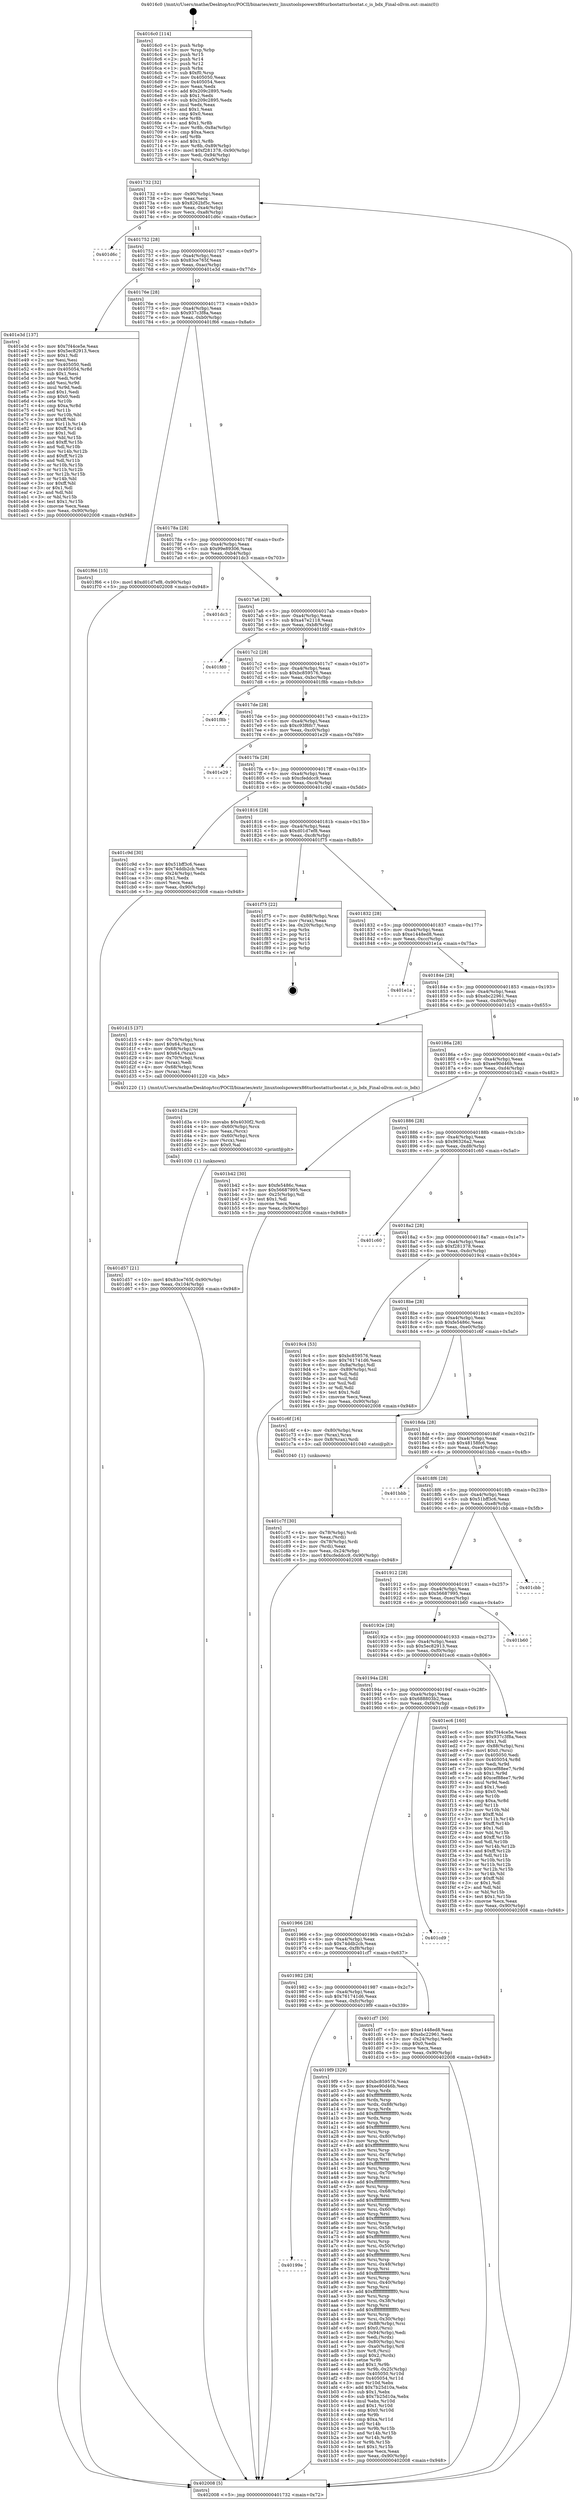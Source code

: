 digraph "0x4016c0" {
  label = "0x4016c0 (/mnt/c/Users/mathe/Desktop/tcc/POCII/binaries/extr_linuxtoolspowerx86turbostatturbostat.c_is_bdx_Final-ollvm.out::main(0))"
  labelloc = "t"
  node[shape=record]

  Entry [label="",width=0.3,height=0.3,shape=circle,fillcolor=black,style=filled]
  "0x401732" [label="{
     0x401732 [32]\l
     | [instrs]\l
     &nbsp;&nbsp;0x401732 \<+6\>: mov -0x90(%rbp),%eax\l
     &nbsp;&nbsp;0x401738 \<+2\>: mov %eax,%ecx\l
     &nbsp;&nbsp;0x40173a \<+6\>: sub $0x8262bf5c,%ecx\l
     &nbsp;&nbsp;0x401740 \<+6\>: mov %eax,-0xa4(%rbp)\l
     &nbsp;&nbsp;0x401746 \<+6\>: mov %ecx,-0xa8(%rbp)\l
     &nbsp;&nbsp;0x40174c \<+6\>: je 0000000000401d6c \<main+0x6ac\>\l
  }"]
  "0x401d6c" [label="{
     0x401d6c\l
  }", style=dashed]
  "0x401752" [label="{
     0x401752 [28]\l
     | [instrs]\l
     &nbsp;&nbsp;0x401752 \<+5\>: jmp 0000000000401757 \<main+0x97\>\l
     &nbsp;&nbsp;0x401757 \<+6\>: mov -0xa4(%rbp),%eax\l
     &nbsp;&nbsp;0x40175d \<+5\>: sub $0x83ce765f,%eax\l
     &nbsp;&nbsp;0x401762 \<+6\>: mov %eax,-0xac(%rbp)\l
     &nbsp;&nbsp;0x401768 \<+6\>: je 0000000000401e3d \<main+0x77d\>\l
  }"]
  Exit [label="",width=0.3,height=0.3,shape=circle,fillcolor=black,style=filled,peripheries=2]
  "0x401e3d" [label="{
     0x401e3d [137]\l
     | [instrs]\l
     &nbsp;&nbsp;0x401e3d \<+5\>: mov $0x7f44ce5e,%eax\l
     &nbsp;&nbsp;0x401e42 \<+5\>: mov $0x5ec82913,%ecx\l
     &nbsp;&nbsp;0x401e47 \<+2\>: mov $0x1,%dl\l
     &nbsp;&nbsp;0x401e49 \<+2\>: xor %esi,%esi\l
     &nbsp;&nbsp;0x401e4b \<+7\>: mov 0x405050,%edi\l
     &nbsp;&nbsp;0x401e52 \<+8\>: mov 0x405054,%r8d\l
     &nbsp;&nbsp;0x401e5a \<+3\>: sub $0x1,%esi\l
     &nbsp;&nbsp;0x401e5d \<+3\>: mov %edi,%r9d\l
     &nbsp;&nbsp;0x401e60 \<+3\>: add %esi,%r9d\l
     &nbsp;&nbsp;0x401e63 \<+4\>: imul %r9d,%edi\l
     &nbsp;&nbsp;0x401e67 \<+3\>: and $0x1,%edi\l
     &nbsp;&nbsp;0x401e6a \<+3\>: cmp $0x0,%edi\l
     &nbsp;&nbsp;0x401e6d \<+4\>: sete %r10b\l
     &nbsp;&nbsp;0x401e71 \<+4\>: cmp $0xa,%r8d\l
     &nbsp;&nbsp;0x401e75 \<+4\>: setl %r11b\l
     &nbsp;&nbsp;0x401e79 \<+3\>: mov %r10b,%bl\l
     &nbsp;&nbsp;0x401e7c \<+3\>: xor $0xff,%bl\l
     &nbsp;&nbsp;0x401e7f \<+3\>: mov %r11b,%r14b\l
     &nbsp;&nbsp;0x401e82 \<+4\>: xor $0xff,%r14b\l
     &nbsp;&nbsp;0x401e86 \<+3\>: xor $0x1,%dl\l
     &nbsp;&nbsp;0x401e89 \<+3\>: mov %bl,%r15b\l
     &nbsp;&nbsp;0x401e8c \<+4\>: and $0xff,%r15b\l
     &nbsp;&nbsp;0x401e90 \<+3\>: and %dl,%r10b\l
     &nbsp;&nbsp;0x401e93 \<+3\>: mov %r14b,%r12b\l
     &nbsp;&nbsp;0x401e96 \<+4\>: and $0xff,%r12b\l
     &nbsp;&nbsp;0x401e9a \<+3\>: and %dl,%r11b\l
     &nbsp;&nbsp;0x401e9d \<+3\>: or %r10b,%r15b\l
     &nbsp;&nbsp;0x401ea0 \<+3\>: or %r11b,%r12b\l
     &nbsp;&nbsp;0x401ea3 \<+3\>: xor %r12b,%r15b\l
     &nbsp;&nbsp;0x401ea6 \<+3\>: or %r14b,%bl\l
     &nbsp;&nbsp;0x401ea9 \<+3\>: xor $0xff,%bl\l
     &nbsp;&nbsp;0x401eac \<+3\>: or $0x1,%dl\l
     &nbsp;&nbsp;0x401eaf \<+2\>: and %dl,%bl\l
     &nbsp;&nbsp;0x401eb1 \<+3\>: or %bl,%r15b\l
     &nbsp;&nbsp;0x401eb4 \<+4\>: test $0x1,%r15b\l
     &nbsp;&nbsp;0x401eb8 \<+3\>: cmovne %ecx,%eax\l
     &nbsp;&nbsp;0x401ebb \<+6\>: mov %eax,-0x90(%rbp)\l
     &nbsp;&nbsp;0x401ec1 \<+5\>: jmp 0000000000402008 \<main+0x948\>\l
  }"]
  "0x40176e" [label="{
     0x40176e [28]\l
     | [instrs]\l
     &nbsp;&nbsp;0x40176e \<+5\>: jmp 0000000000401773 \<main+0xb3\>\l
     &nbsp;&nbsp;0x401773 \<+6\>: mov -0xa4(%rbp),%eax\l
     &nbsp;&nbsp;0x401779 \<+5\>: sub $0x937c3f8a,%eax\l
     &nbsp;&nbsp;0x40177e \<+6\>: mov %eax,-0xb0(%rbp)\l
     &nbsp;&nbsp;0x401784 \<+6\>: je 0000000000401f66 \<main+0x8a6\>\l
  }"]
  "0x401d57" [label="{
     0x401d57 [21]\l
     | [instrs]\l
     &nbsp;&nbsp;0x401d57 \<+10\>: movl $0x83ce765f,-0x90(%rbp)\l
     &nbsp;&nbsp;0x401d61 \<+6\>: mov %eax,-0x104(%rbp)\l
     &nbsp;&nbsp;0x401d67 \<+5\>: jmp 0000000000402008 \<main+0x948\>\l
  }"]
  "0x401f66" [label="{
     0x401f66 [15]\l
     | [instrs]\l
     &nbsp;&nbsp;0x401f66 \<+10\>: movl $0xd01d7ef8,-0x90(%rbp)\l
     &nbsp;&nbsp;0x401f70 \<+5\>: jmp 0000000000402008 \<main+0x948\>\l
  }"]
  "0x40178a" [label="{
     0x40178a [28]\l
     | [instrs]\l
     &nbsp;&nbsp;0x40178a \<+5\>: jmp 000000000040178f \<main+0xcf\>\l
     &nbsp;&nbsp;0x40178f \<+6\>: mov -0xa4(%rbp),%eax\l
     &nbsp;&nbsp;0x401795 \<+5\>: sub $0x99e89306,%eax\l
     &nbsp;&nbsp;0x40179a \<+6\>: mov %eax,-0xb4(%rbp)\l
     &nbsp;&nbsp;0x4017a0 \<+6\>: je 0000000000401dc3 \<main+0x703\>\l
  }"]
  "0x401d3a" [label="{
     0x401d3a [29]\l
     | [instrs]\l
     &nbsp;&nbsp;0x401d3a \<+10\>: movabs $0x4030f2,%rdi\l
     &nbsp;&nbsp;0x401d44 \<+4\>: mov -0x60(%rbp),%rcx\l
     &nbsp;&nbsp;0x401d48 \<+2\>: mov %eax,(%rcx)\l
     &nbsp;&nbsp;0x401d4a \<+4\>: mov -0x60(%rbp),%rcx\l
     &nbsp;&nbsp;0x401d4e \<+2\>: mov (%rcx),%esi\l
     &nbsp;&nbsp;0x401d50 \<+2\>: mov $0x0,%al\l
     &nbsp;&nbsp;0x401d52 \<+5\>: call 0000000000401030 \<printf@plt\>\l
     | [calls]\l
     &nbsp;&nbsp;0x401030 \{1\} (unknown)\l
  }"]
  "0x401dc3" [label="{
     0x401dc3\l
  }", style=dashed]
  "0x4017a6" [label="{
     0x4017a6 [28]\l
     | [instrs]\l
     &nbsp;&nbsp;0x4017a6 \<+5\>: jmp 00000000004017ab \<main+0xeb\>\l
     &nbsp;&nbsp;0x4017ab \<+6\>: mov -0xa4(%rbp),%eax\l
     &nbsp;&nbsp;0x4017b1 \<+5\>: sub $0xa47e2118,%eax\l
     &nbsp;&nbsp;0x4017b6 \<+6\>: mov %eax,-0xb8(%rbp)\l
     &nbsp;&nbsp;0x4017bc \<+6\>: je 0000000000401fd0 \<main+0x910\>\l
  }"]
  "0x401c7f" [label="{
     0x401c7f [30]\l
     | [instrs]\l
     &nbsp;&nbsp;0x401c7f \<+4\>: mov -0x78(%rbp),%rdi\l
     &nbsp;&nbsp;0x401c83 \<+2\>: mov %eax,(%rdi)\l
     &nbsp;&nbsp;0x401c85 \<+4\>: mov -0x78(%rbp),%rdi\l
     &nbsp;&nbsp;0x401c89 \<+2\>: mov (%rdi),%eax\l
     &nbsp;&nbsp;0x401c8b \<+3\>: mov %eax,-0x24(%rbp)\l
     &nbsp;&nbsp;0x401c8e \<+10\>: movl $0xcfeddcc9,-0x90(%rbp)\l
     &nbsp;&nbsp;0x401c98 \<+5\>: jmp 0000000000402008 \<main+0x948\>\l
  }"]
  "0x401fd0" [label="{
     0x401fd0\l
  }", style=dashed]
  "0x4017c2" [label="{
     0x4017c2 [28]\l
     | [instrs]\l
     &nbsp;&nbsp;0x4017c2 \<+5\>: jmp 00000000004017c7 \<main+0x107\>\l
     &nbsp;&nbsp;0x4017c7 \<+6\>: mov -0xa4(%rbp),%eax\l
     &nbsp;&nbsp;0x4017cd \<+5\>: sub $0xbc859576,%eax\l
     &nbsp;&nbsp;0x4017d2 \<+6\>: mov %eax,-0xbc(%rbp)\l
     &nbsp;&nbsp;0x4017d8 \<+6\>: je 0000000000401f8b \<main+0x8cb\>\l
  }"]
  "0x40199e" [label="{
     0x40199e\l
  }", style=dashed]
  "0x401f8b" [label="{
     0x401f8b\l
  }", style=dashed]
  "0x4017de" [label="{
     0x4017de [28]\l
     | [instrs]\l
     &nbsp;&nbsp;0x4017de \<+5\>: jmp 00000000004017e3 \<main+0x123\>\l
     &nbsp;&nbsp;0x4017e3 \<+6\>: mov -0xa4(%rbp),%eax\l
     &nbsp;&nbsp;0x4017e9 \<+5\>: sub $0xc93f6fc7,%eax\l
     &nbsp;&nbsp;0x4017ee \<+6\>: mov %eax,-0xc0(%rbp)\l
     &nbsp;&nbsp;0x4017f4 \<+6\>: je 0000000000401e29 \<main+0x769\>\l
  }"]
  "0x4019f9" [label="{
     0x4019f9 [329]\l
     | [instrs]\l
     &nbsp;&nbsp;0x4019f9 \<+5\>: mov $0xbc859576,%eax\l
     &nbsp;&nbsp;0x4019fe \<+5\>: mov $0xee90d46b,%ecx\l
     &nbsp;&nbsp;0x401a03 \<+3\>: mov %rsp,%rdx\l
     &nbsp;&nbsp;0x401a06 \<+4\>: add $0xfffffffffffffff0,%rdx\l
     &nbsp;&nbsp;0x401a0a \<+3\>: mov %rdx,%rsp\l
     &nbsp;&nbsp;0x401a0d \<+7\>: mov %rdx,-0x88(%rbp)\l
     &nbsp;&nbsp;0x401a14 \<+3\>: mov %rsp,%rdx\l
     &nbsp;&nbsp;0x401a17 \<+4\>: add $0xfffffffffffffff0,%rdx\l
     &nbsp;&nbsp;0x401a1b \<+3\>: mov %rdx,%rsp\l
     &nbsp;&nbsp;0x401a1e \<+3\>: mov %rsp,%rsi\l
     &nbsp;&nbsp;0x401a21 \<+4\>: add $0xfffffffffffffff0,%rsi\l
     &nbsp;&nbsp;0x401a25 \<+3\>: mov %rsi,%rsp\l
     &nbsp;&nbsp;0x401a28 \<+4\>: mov %rsi,-0x80(%rbp)\l
     &nbsp;&nbsp;0x401a2c \<+3\>: mov %rsp,%rsi\l
     &nbsp;&nbsp;0x401a2f \<+4\>: add $0xfffffffffffffff0,%rsi\l
     &nbsp;&nbsp;0x401a33 \<+3\>: mov %rsi,%rsp\l
     &nbsp;&nbsp;0x401a36 \<+4\>: mov %rsi,-0x78(%rbp)\l
     &nbsp;&nbsp;0x401a3a \<+3\>: mov %rsp,%rsi\l
     &nbsp;&nbsp;0x401a3d \<+4\>: add $0xfffffffffffffff0,%rsi\l
     &nbsp;&nbsp;0x401a41 \<+3\>: mov %rsi,%rsp\l
     &nbsp;&nbsp;0x401a44 \<+4\>: mov %rsi,-0x70(%rbp)\l
     &nbsp;&nbsp;0x401a48 \<+3\>: mov %rsp,%rsi\l
     &nbsp;&nbsp;0x401a4b \<+4\>: add $0xfffffffffffffff0,%rsi\l
     &nbsp;&nbsp;0x401a4f \<+3\>: mov %rsi,%rsp\l
     &nbsp;&nbsp;0x401a52 \<+4\>: mov %rsi,-0x68(%rbp)\l
     &nbsp;&nbsp;0x401a56 \<+3\>: mov %rsp,%rsi\l
     &nbsp;&nbsp;0x401a59 \<+4\>: add $0xfffffffffffffff0,%rsi\l
     &nbsp;&nbsp;0x401a5d \<+3\>: mov %rsi,%rsp\l
     &nbsp;&nbsp;0x401a60 \<+4\>: mov %rsi,-0x60(%rbp)\l
     &nbsp;&nbsp;0x401a64 \<+3\>: mov %rsp,%rsi\l
     &nbsp;&nbsp;0x401a67 \<+4\>: add $0xfffffffffffffff0,%rsi\l
     &nbsp;&nbsp;0x401a6b \<+3\>: mov %rsi,%rsp\l
     &nbsp;&nbsp;0x401a6e \<+4\>: mov %rsi,-0x58(%rbp)\l
     &nbsp;&nbsp;0x401a72 \<+3\>: mov %rsp,%rsi\l
     &nbsp;&nbsp;0x401a75 \<+4\>: add $0xfffffffffffffff0,%rsi\l
     &nbsp;&nbsp;0x401a79 \<+3\>: mov %rsi,%rsp\l
     &nbsp;&nbsp;0x401a7c \<+4\>: mov %rsi,-0x50(%rbp)\l
     &nbsp;&nbsp;0x401a80 \<+3\>: mov %rsp,%rsi\l
     &nbsp;&nbsp;0x401a83 \<+4\>: add $0xfffffffffffffff0,%rsi\l
     &nbsp;&nbsp;0x401a87 \<+3\>: mov %rsi,%rsp\l
     &nbsp;&nbsp;0x401a8a \<+4\>: mov %rsi,-0x48(%rbp)\l
     &nbsp;&nbsp;0x401a8e \<+3\>: mov %rsp,%rsi\l
     &nbsp;&nbsp;0x401a91 \<+4\>: add $0xfffffffffffffff0,%rsi\l
     &nbsp;&nbsp;0x401a95 \<+3\>: mov %rsi,%rsp\l
     &nbsp;&nbsp;0x401a98 \<+4\>: mov %rsi,-0x40(%rbp)\l
     &nbsp;&nbsp;0x401a9c \<+3\>: mov %rsp,%rsi\l
     &nbsp;&nbsp;0x401a9f \<+4\>: add $0xfffffffffffffff0,%rsi\l
     &nbsp;&nbsp;0x401aa3 \<+3\>: mov %rsi,%rsp\l
     &nbsp;&nbsp;0x401aa6 \<+4\>: mov %rsi,-0x38(%rbp)\l
     &nbsp;&nbsp;0x401aaa \<+3\>: mov %rsp,%rsi\l
     &nbsp;&nbsp;0x401aad \<+4\>: add $0xfffffffffffffff0,%rsi\l
     &nbsp;&nbsp;0x401ab1 \<+3\>: mov %rsi,%rsp\l
     &nbsp;&nbsp;0x401ab4 \<+4\>: mov %rsi,-0x30(%rbp)\l
     &nbsp;&nbsp;0x401ab8 \<+7\>: mov -0x88(%rbp),%rsi\l
     &nbsp;&nbsp;0x401abf \<+6\>: movl $0x0,(%rsi)\l
     &nbsp;&nbsp;0x401ac5 \<+6\>: mov -0x94(%rbp),%edi\l
     &nbsp;&nbsp;0x401acb \<+2\>: mov %edi,(%rdx)\l
     &nbsp;&nbsp;0x401acd \<+4\>: mov -0x80(%rbp),%rsi\l
     &nbsp;&nbsp;0x401ad1 \<+7\>: mov -0xa0(%rbp),%r8\l
     &nbsp;&nbsp;0x401ad8 \<+3\>: mov %r8,(%rsi)\l
     &nbsp;&nbsp;0x401adb \<+3\>: cmpl $0x2,(%rdx)\l
     &nbsp;&nbsp;0x401ade \<+4\>: setne %r9b\l
     &nbsp;&nbsp;0x401ae2 \<+4\>: and $0x1,%r9b\l
     &nbsp;&nbsp;0x401ae6 \<+4\>: mov %r9b,-0x25(%rbp)\l
     &nbsp;&nbsp;0x401aea \<+8\>: mov 0x405050,%r10d\l
     &nbsp;&nbsp;0x401af2 \<+8\>: mov 0x405054,%r11d\l
     &nbsp;&nbsp;0x401afa \<+3\>: mov %r10d,%ebx\l
     &nbsp;&nbsp;0x401afd \<+6\>: add $0x7b25d10a,%ebx\l
     &nbsp;&nbsp;0x401b03 \<+3\>: sub $0x1,%ebx\l
     &nbsp;&nbsp;0x401b06 \<+6\>: sub $0x7b25d10a,%ebx\l
     &nbsp;&nbsp;0x401b0c \<+4\>: imul %ebx,%r10d\l
     &nbsp;&nbsp;0x401b10 \<+4\>: and $0x1,%r10d\l
     &nbsp;&nbsp;0x401b14 \<+4\>: cmp $0x0,%r10d\l
     &nbsp;&nbsp;0x401b18 \<+4\>: sete %r9b\l
     &nbsp;&nbsp;0x401b1c \<+4\>: cmp $0xa,%r11d\l
     &nbsp;&nbsp;0x401b20 \<+4\>: setl %r14b\l
     &nbsp;&nbsp;0x401b24 \<+3\>: mov %r9b,%r15b\l
     &nbsp;&nbsp;0x401b27 \<+3\>: and %r14b,%r15b\l
     &nbsp;&nbsp;0x401b2a \<+3\>: xor %r14b,%r9b\l
     &nbsp;&nbsp;0x401b2d \<+3\>: or %r9b,%r15b\l
     &nbsp;&nbsp;0x401b30 \<+4\>: test $0x1,%r15b\l
     &nbsp;&nbsp;0x401b34 \<+3\>: cmovne %ecx,%eax\l
     &nbsp;&nbsp;0x401b37 \<+6\>: mov %eax,-0x90(%rbp)\l
     &nbsp;&nbsp;0x401b3d \<+5\>: jmp 0000000000402008 \<main+0x948\>\l
  }"]
  "0x401e29" [label="{
     0x401e29\l
  }", style=dashed]
  "0x4017fa" [label="{
     0x4017fa [28]\l
     | [instrs]\l
     &nbsp;&nbsp;0x4017fa \<+5\>: jmp 00000000004017ff \<main+0x13f\>\l
     &nbsp;&nbsp;0x4017ff \<+6\>: mov -0xa4(%rbp),%eax\l
     &nbsp;&nbsp;0x401805 \<+5\>: sub $0xcfeddcc9,%eax\l
     &nbsp;&nbsp;0x40180a \<+6\>: mov %eax,-0xc4(%rbp)\l
     &nbsp;&nbsp;0x401810 \<+6\>: je 0000000000401c9d \<main+0x5dd\>\l
  }"]
  "0x401982" [label="{
     0x401982 [28]\l
     | [instrs]\l
     &nbsp;&nbsp;0x401982 \<+5\>: jmp 0000000000401987 \<main+0x2c7\>\l
     &nbsp;&nbsp;0x401987 \<+6\>: mov -0xa4(%rbp),%eax\l
     &nbsp;&nbsp;0x40198d \<+5\>: sub $0x761741d6,%eax\l
     &nbsp;&nbsp;0x401992 \<+6\>: mov %eax,-0xfc(%rbp)\l
     &nbsp;&nbsp;0x401998 \<+6\>: je 00000000004019f9 \<main+0x339\>\l
  }"]
  "0x401c9d" [label="{
     0x401c9d [30]\l
     | [instrs]\l
     &nbsp;&nbsp;0x401c9d \<+5\>: mov $0x51bff3c6,%eax\l
     &nbsp;&nbsp;0x401ca2 \<+5\>: mov $0x74ddb2cb,%ecx\l
     &nbsp;&nbsp;0x401ca7 \<+3\>: mov -0x24(%rbp),%edx\l
     &nbsp;&nbsp;0x401caa \<+3\>: cmp $0x1,%edx\l
     &nbsp;&nbsp;0x401cad \<+3\>: cmovl %ecx,%eax\l
     &nbsp;&nbsp;0x401cb0 \<+6\>: mov %eax,-0x90(%rbp)\l
     &nbsp;&nbsp;0x401cb6 \<+5\>: jmp 0000000000402008 \<main+0x948\>\l
  }"]
  "0x401816" [label="{
     0x401816 [28]\l
     | [instrs]\l
     &nbsp;&nbsp;0x401816 \<+5\>: jmp 000000000040181b \<main+0x15b\>\l
     &nbsp;&nbsp;0x40181b \<+6\>: mov -0xa4(%rbp),%eax\l
     &nbsp;&nbsp;0x401821 \<+5\>: sub $0xd01d7ef8,%eax\l
     &nbsp;&nbsp;0x401826 \<+6\>: mov %eax,-0xc8(%rbp)\l
     &nbsp;&nbsp;0x40182c \<+6\>: je 0000000000401f75 \<main+0x8b5\>\l
  }"]
  "0x401cf7" [label="{
     0x401cf7 [30]\l
     | [instrs]\l
     &nbsp;&nbsp;0x401cf7 \<+5\>: mov $0xe1448ed8,%eax\l
     &nbsp;&nbsp;0x401cfc \<+5\>: mov $0xebc22961,%ecx\l
     &nbsp;&nbsp;0x401d01 \<+3\>: mov -0x24(%rbp),%edx\l
     &nbsp;&nbsp;0x401d04 \<+3\>: cmp $0x0,%edx\l
     &nbsp;&nbsp;0x401d07 \<+3\>: cmove %ecx,%eax\l
     &nbsp;&nbsp;0x401d0a \<+6\>: mov %eax,-0x90(%rbp)\l
     &nbsp;&nbsp;0x401d10 \<+5\>: jmp 0000000000402008 \<main+0x948\>\l
  }"]
  "0x401f75" [label="{
     0x401f75 [22]\l
     | [instrs]\l
     &nbsp;&nbsp;0x401f75 \<+7\>: mov -0x88(%rbp),%rax\l
     &nbsp;&nbsp;0x401f7c \<+2\>: mov (%rax),%eax\l
     &nbsp;&nbsp;0x401f7e \<+4\>: lea -0x20(%rbp),%rsp\l
     &nbsp;&nbsp;0x401f82 \<+1\>: pop %rbx\l
     &nbsp;&nbsp;0x401f83 \<+2\>: pop %r12\l
     &nbsp;&nbsp;0x401f85 \<+2\>: pop %r14\l
     &nbsp;&nbsp;0x401f87 \<+2\>: pop %r15\l
     &nbsp;&nbsp;0x401f89 \<+1\>: pop %rbp\l
     &nbsp;&nbsp;0x401f8a \<+1\>: ret\l
  }"]
  "0x401832" [label="{
     0x401832 [28]\l
     | [instrs]\l
     &nbsp;&nbsp;0x401832 \<+5\>: jmp 0000000000401837 \<main+0x177\>\l
     &nbsp;&nbsp;0x401837 \<+6\>: mov -0xa4(%rbp),%eax\l
     &nbsp;&nbsp;0x40183d \<+5\>: sub $0xe1448ed8,%eax\l
     &nbsp;&nbsp;0x401842 \<+6\>: mov %eax,-0xcc(%rbp)\l
     &nbsp;&nbsp;0x401848 \<+6\>: je 0000000000401e1a \<main+0x75a\>\l
  }"]
  "0x401966" [label="{
     0x401966 [28]\l
     | [instrs]\l
     &nbsp;&nbsp;0x401966 \<+5\>: jmp 000000000040196b \<main+0x2ab\>\l
     &nbsp;&nbsp;0x40196b \<+6\>: mov -0xa4(%rbp),%eax\l
     &nbsp;&nbsp;0x401971 \<+5\>: sub $0x74ddb2cb,%eax\l
     &nbsp;&nbsp;0x401976 \<+6\>: mov %eax,-0xf8(%rbp)\l
     &nbsp;&nbsp;0x40197c \<+6\>: je 0000000000401cf7 \<main+0x637\>\l
  }"]
  "0x401e1a" [label="{
     0x401e1a\l
  }", style=dashed]
  "0x40184e" [label="{
     0x40184e [28]\l
     | [instrs]\l
     &nbsp;&nbsp;0x40184e \<+5\>: jmp 0000000000401853 \<main+0x193\>\l
     &nbsp;&nbsp;0x401853 \<+6\>: mov -0xa4(%rbp),%eax\l
     &nbsp;&nbsp;0x401859 \<+5\>: sub $0xebc22961,%eax\l
     &nbsp;&nbsp;0x40185e \<+6\>: mov %eax,-0xd0(%rbp)\l
     &nbsp;&nbsp;0x401864 \<+6\>: je 0000000000401d15 \<main+0x655\>\l
  }"]
  "0x401cd9" [label="{
     0x401cd9\l
  }", style=dashed]
  "0x401d15" [label="{
     0x401d15 [37]\l
     | [instrs]\l
     &nbsp;&nbsp;0x401d15 \<+4\>: mov -0x70(%rbp),%rax\l
     &nbsp;&nbsp;0x401d19 \<+6\>: movl $0x64,(%rax)\l
     &nbsp;&nbsp;0x401d1f \<+4\>: mov -0x68(%rbp),%rax\l
     &nbsp;&nbsp;0x401d23 \<+6\>: movl $0x64,(%rax)\l
     &nbsp;&nbsp;0x401d29 \<+4\>: mov -0x70(%rbp),%rax\l
     &nbsp;&nbsp;0x401d2d \<+2\>: mov (%rax),%edi\l
     &nbsp;&nbsp;0x401d2f \<+4\>: mov -0x68(%rbp),%rax\l
     &nbsp;&nbsp;0x401d33 \<+2\>: mov (%rax),%esi\l
     &nbsp;&nbsp;0x401d35 \<+5\>: call 0000000000401220 \<is_bdx\>\l
     | [calls]\l
     &nbsp;&nbsp;0x401220 \{1\} (/mnt/c/Users/mathe/Desktop/tcc/POCII/binaries/extr_linuxtoolspowerx86turbostatturbostat.c_is_bdx_Final-ollvm.out::is_bdx)\l
  }"]
  "0x40186a" [label="{
     0x40186a [28]\l
     | [instrs]\l
     &nbsp;&nbsp;0x40186a \<+5\>: jmp 000000000040186f \<main+0x1af\>\l
     &nbsp;&nbsp;0x40186f \<+6\>: mov -0xa4(%rbp),%eax\l
     &nbsp;&nbsp;0x401875 \<+5\>: sub $0xee90d46b,%eax\l
     &nbsp;&nbsp;0x40187a \<+6\>: mov %eax,-0xd4(%rbp)\l
     &nbsp;&nbsp;0x401880 \<+6\>: je 0000000000401b42 \<main+0x482\>\l
  }"]
  "0x40194a" [label="{
     0x40194a [28]\l
     | [instrs]\l
     &nbsp;&nbsp;0x40194a \<+5\>: jmp 000000000040194f \<main+0x28f\>\l
     &nbsp;&nbsp;0x40194f \<+6\>: mov -0xa4(%rbp),%eax\l
     &nbsp;&nbsp;0x401955 \<+5\>: sub $0x688803b2,%eax\l
     &nbsp;&nbsp;0x40195a \<+6\>: mov %eax,-0xf4(%rbp)\l
     &nbsp;&nbsp;0x401960 \<+6\>: je 0000000000401cd9 \<main+0x619\>\l
  }"]
  "0x401b42" [label="{
     0x401b42 [30]\l
     | [instrs]\l
     &nbsp;&nbsp;0x401b42 \<+5\>: mov $0xfe5486c,%eax\l
     &nbsp;&nbsp;0x401b47 \<+5\>: mov $0x56687995,%ecx\l
     &nbsp;&nbsp;0x401b4c \<+3\>: mov -0x25(%rbp),%dl\l
     &nbsp;&nbsp;0x401b4f \<+3\>: test $0x1,%dl\l
     &nbsp;&nbsp;0x401b52 \<+3\>: cmovne %ecx,%eax\l
     &nbsp;&nbsp;0x401b55 \<+6\>: mov %eax,-0x90(%rbp)\l
     &nbsp;&nbsp;0x401b5b \<+5\>: jmp 0000000000402008 \<main+0x948\>\l
  }"]
  "0x401886" [label="{
     0x401886 [28]\l
     | [instrs]\l
     &nbsp;&nbsp;0x401886 \<+5\>: jmp 000000000040188b \<main+0x1cb\>\l
     &nbsp;&nbsp;0x40188b \<+6\>: mov -0xa4(%rbp),%eax\l
     &nbsp;&nbsp;0x401891 \<+5\>: sub $0x96326a2,%eax\l
     &nbsp;&nbsp;0x401896 \<+6\>: mov %eax,-0xd8(%rbp)\l
     &nbsp;&nbsp;0x40189c \<+6\>: je 0000000000401c60 \<main+0x5a0\>\l
  }"]
  "0x401ec6" [label="{
     0x401ec6 [160]\l
     | [instrs]\l
     &nbsp;&nbsp;0x401ec6 \<+5\>: mov $0x7f44ce5e,%eax\l
     &nbsp;&nbsp;0x401ecb \<+5\>: mov $0x937c3f8a,%ecx\l
     &nbsp;&nbsp;0x401ed0 \<+2\>: mov $0x1,%dl\l
     &nbsp;&nbsp;0x401ed2 \<+7\>: mov -0x88(%rbp),%rsi\l
     &nbsp;&nbsp;0x401ed9 \<+6\>: movl $0x0,(%rsi)\l
     &nbsp;&nbsp;0x401edf \<+7\>: mov 0x405050,%edi\l
     &nbsp;&nbsp;0x401ee6 \<+8\>: mov 0x405054,%r8d\l
     &nbsp;&nbsp;0x401eee \<+3\>: mov %edi,%r9d\l
     &nbsp;&nbsp;0x401ef1 \<+7\>: sub $0xcef88ee7,%r9d\l
     &nbsp;&nbsp;0x401ef8 \<+4\>: sub $0x1,%r9d\l
     &nbsp;&nbsp;0x401efc \<+7\>: add $0xcef88ee7,%r9d\l
     &nbsp;&nbsp;0x401f03 \<+4\>: imul %r9d,%edi\l
     &nbsp;&nbsp;0x401f07 \<+3\>: and $0x1,%edi\l
     &nbsp;&nbsp;0x401f0a \<+3\>: cmp $0x0,%edi\l
     &nbsp;&nbsp;0x401f0d \<+4\>: sete %r10b\l
     &nbsp;&nbsp;0x401f11 \<+4\>: cmp $0xa,%r8d\l
     &nbsp;&nbsp;0x401f15 \<+4\>: setl %r11b\l
     &nbsp;&nbsp;0x401f19 \<+3\>: mov %r10b,%bl\l
     &nbsp;&nbsp;0x401f1c \<+3\>: xor $0xff,%bl\l
     &nbsp;&nbsp;0x401f1f \<+3\>: mov %r11b,%r14b\l
     &nbsp;&nbsp;0x401f22 \<+4\>: xor $0xff,%r14b\l
     &nbsp;&nbsp;0x401f26 \<+3\>: xor $0x1,%dl\l
     &nbsp;&nbsp;0x401f29 \<+3\>: mov %bl,%r15b\l
     &nbsp;&nbsp;0x401f2c \<+4\>: and $0xff,%r15b\l
     &nbsp;&nbsp;0x401f30 \<+3\>: and %dl,%r10b\l
     &nbsp;&nbsp;0x401f33 \<+3\>: mov %r14b,%r12b\l
     &nbsp;&nbsp;0x401f36 \<+4\>: and $0xff,%r12b\l
     &nbsp;&nbsp;0x401f3a \<+3\>: and %dl,%r11b\l
     &nbsp;&nbsp;0x401f3d \<+3\>: or %r10b,%r15b\l
     &nbsp;&nbsp;0x401f40 \<+3\>: or %r11b,%r12b\l
     &nbsp;&nbsp;0x401f43 \<+3\>: xor %r12b,%r15b\l
     &nbsp;&nbsp;0x401f46 \<+3\>: or %r14b,%bl\l
     &nbsp;&nbsp;0x401f49 \<+3\>: xor $0xff,%bl\l
     &nbsp;&nbsp;0x401f4c \<+3\>: or $0x1,%dl\l
     &nbsp;&nbsp;0x401f4f \<+2\>: and %dl,%bl\l
     &nbsp;&nbsp;0x401f51 \<+3\>: or %bl,%r15b\l
     &nbsp;&nbsp;0x401f54 \<+4\>: test $0x1,%r15b\l
     &nbsp;&nbsp;0x401f58 \<+3\>: cmovne %ecx,%eax\l
     &nbsp;&nbsp;0x401f5b \<+6\>: mov %eax,-0x90(%rbp)\l
     &nbsp;&nbsp;0x401f61 \<+5\>: jmp 0000000000402008 \<main+0x948\>\l
  }"]
  "0x401c60" [label="{
     0x401c60\l
  }", style=dashed]
  "0x4018a2" [label="{
     0x4018a2 [28]\l
     | [instrs]\l
     &nbsp;&nbsp;0x4018a2 \<+5\>: jmp 00000000004018a7 \<main+0x1e7\>\l
     &nbsp;&nbsp;0x4018a7 \<+6\>: mov -0xa4(%rbp),%eax\l
     &nbsp;&nbsp;0x4018ad \<+5\>: sub $0xf281378,%eax\l
     &nbsp;&nbsp;0x4018b2 \<+6\>: mov %eax,-0xdc(%rbp)\l
     &nbsp;&nbsp;0x4018b8 \<+6\>: je 00000000004019c4 \<main+0x304\>\l
  }"]
  "0x40192e" [label="{
     0x40192e [28]\l
     | [instrs]\l
     &nbsp;&nbsp;0x40192e \<+5\>: jmp 0000000000401933 \<main+0x273\>\l
     &nbsp;&nbsp;0x401933 \<+6\>: mov -0xa4(%rbp),%eax\l
     &nbsp;&nbsp;0x401939 \<+5\>: sub $0x5ec82913,%eax\l
     &nbsp;&nbsp;0x40193e \<+6\>: mov %eax,-0xf0(%rbp)\l
     &nbsp;&nbsp;0x401944 \<+6\>: je 0000000000401ec6 \<main+0x806\>\l
  }"]
  "0x4019c4" [label="{
     0x4019c4 [53]\l
     | [instrs]\l
     &nbsp;&nbsp;0x4019c4 \<+5\>: mov $0xbc859576,%eax\l
     &nbsp;&nbsp;0x4019c9 \<+5\>: mov $0x761741d6,%ecx\l
     &nbsp;&nbsp;0x4019ce \<+6\>: mov -0x8a(%rbp),%dl\l
     &nbsp;&nbsp;0x4019d4 \<+7\>: mov -0x89(%rbp),%sil\l
     &nbsp;&nbsp;0x4019db \<+3\>: mov %dl,%dil\l
     &nbsp;&nbsp;0x4019de \<+3\>: and %sil,%dil\l
     &nbsp;&nbsp;0x4019e1 \<+3\>: xor %sil,%dl\l
     &nbsp;&nbsp;0x4019e4 \<+3\>: or %dl,%dil\l
     &nbsp;&nbsp;0x4019e7 \<+4\>: test $0x1,%dil\l
     &nbsp;&nbsp;0x4019eb \<+3\>: cmovne %ecx,%eax\l
     &nbsp;&nbsp;0x4019ee \<+6\>: mov %eax,-0x90(%rbp)\l
     &nbsp;&nbsp;0x4019f4 \<+5\>: jmp 0000000000402008 \<main+0x948\>\l
  }"]
  "0x4018be" [label="{
     0x4018be [28]\l
     | [instrs]\l
     &nbsp;&nbsp;0x4018be \<+5\>: jmp 00000000004018c3 \<main+0x203\>\l
     &nbsp;&nbsp;0x4018c3 \<+6\>: mov -0xa4(%rbp),%eax\l
     &nbsp;&nbsp;0x4018c9 \<+5\>: sub $0xfe5486c,%eax\l
     &nbsp;&nbsp;0x4018ce \<+6\>: mov %eax,-0xe0(%rbp)\l
     &nbsp;&nbsp;0x4018d4 \<+6\>: je 0000000000401c6f \<main+0x5af\>\l
  }"]
  "0x402008" [label="{
     0x402008 [5]\l
     | [instrs]\l
     &nbsp;&nbsp;0x402008 \<+5\>: jmp 0000000000401732 \<main+0x72\>\l
  }"]
  "0x4016c0" [label="{
     0x4016c0 [114]\l
     | [instrs]\l
     &nbsp;&nbsp;0x4016c0 \<+1\>: push %rbp\l
     &nbsp;&nbsp;0x4016c1 \<+3\>: mov %rsp,%rbp\l
     &nbsp;&nbsp;0x4016c4 \<+2\>: push %r15\l
     &nbsp;&nbsp;0x4016c6 \<+2\>: push %r14\l
     &nbsp;&nbsp;0x4016c8 \<+2\>: push %r12\l
     &nbsp;&nbsp;0x4016ca \<+1\>: push %rbx\l
     &nbsp;&nbsp;0x4016cb \<+7\>: sub $0xf0,%rsp\l
     &nbsp;&nbsp;0x4016d2 \<+7\>: mov 0x405050,%eax\l
     &nbsp;&nbsp;0x4016d9 \<+7\>: mov 0x405054,%ecx\l
     &nbsp;&nbsp;0x4016e0 \<+2\>: mov %eax,%edx\l
     &nbsp;&nbsp;0x4016e2 \<+6\>: add $0x209c2895,%edx\l
     &nbsp;&nbsp;0x4016e8 \<+3\>: sub $0x1,%edx\l
     &nbsp;&nbsp;0x4016eb \<+6\>: sub $0x209c2895,%edx\l
     &nbsp;&nbsp;0x4016f1 \<+3\>: imul %edx,%eax\l
     &nbsp;&nbsp;0x4016f4 \<+3\>: and $0x1,%eax\l
     &nbsp;&nbsp;0x4016f7 \<+3\>: cmp $0x0,%eax\l
     &nbsp;&nbsp;0x4016fa \<+4\>: sete %r8b\l
     &nbsp;&nbsp;0x4016fe \<+4\>: and $0x1,%r8b\l
     &nbsp;&nbsp;0x401702 \<+7\>: mov %r8b,-0x8a(%rbp)\l
     &nbsp;&nbsp;0x401709 \<+3\>: cmp $0xa,%ecx\l
     &nbsp;&nbsp;0x40170c \<+4\>: setl %r8b\l
     &nbsp;&nbsp;0x401710 \<+4\>: and $0x1,%r8b\l
     &nbsp;&nbsp;0x401714 \<+7\>: mov %r8b,-0x89(%rbp)\l
     &nbsp;&nbsp;0x40171b \<+10\>: movl $0xf281378,-0x90(%rbp)\l
     &nbsp;&nbsp;0x401725 \<+6\>: mov %edi,-0x94(%rbp)\l
     &nbsp;&nbsp;0x40172b \<+7\>: mov %rsi,-0xa0(%rbp)\l
  }"]
  "0x401b60" [label="{
     0x401b60\l
  }", style=dashed]
  "0x401c6f" [label="{
     0x401c6f [16]\l
     | [instrs]\l
     &nbsp;&nbsp;0x401c6f \<+4\>: mov -0x80(%rbp),%rax\l
     &nbsp;&nbsp;0x401c73 \<+3\>: mov (%rax),%rax\l
     &nbsp;&nbsp;0x401c76 \<+4\>: mov 0x8(%rax),%rdi\l
     &nbsp;&nbsp;0x401c7a \<+5\>: call 0000000000401040 \<atoi@plt\>\l
     | [calls]\l
     &nbsp;&nbsp;0x401040 \{1\} (unknown)\l
  }"]
  "0x4018da" [label="{
     0x4018da [28]\l
     | [instrs]\l
     &nbsp;&nbsp;0x4018da \<+5\>: jmp 00000000004018df \<main+0x21f\>\l
     &nbsp;&nbsp;0x4018df \<+6\>: mov -0xa4(%rbp),%eax\l
     &nbsp;&nbsp;0x4018e5 \<+5\>: sub $0x48158fc6,%eax\l
     &nbsp;&nbsp;0x4018ea \<+6\>: mov %eax,-0xe4(%rbp)\l
     &nbsp;&nbsp;0x4018f0 \<+6\>: je 0000000000401bbb \<main+0x4fb\>\l
  }"]
  "0x401912" [label="{
     0x401912 [28]\l
     | [instrs]\l
     &nbsp;&nbsp;0x401912 \<+5\>: jmp 0000000000401917 \<main+0x257\>\l
     &nbsp;&nbsp;0x401917 \<+6\>: mov -0xa4(%rbp),%eax\l
     &nbsp;&nbsp;0x40191d \<+5\>: sub $0x56687995,%eax\l
     &nbsp;&nbsp;0x401922 \<+6\>: mov %eax,-0xec(%rbp)\l
     &nbsp;&nbsp;0x401928 \<+6\>: je 0000000000401b60 \<main+0x4a0\>\l
  }"]
  "0x401bbb" [label="{
     0x401bbb\l
  }", style=dashed]
  "0x4018f6" [label="{
     0x4018f6 [28]\l
     | [instrs]\l
     &nbsp;&nbsp;0x4018f6 \<+5\>: jmp 00000000004018fb \<main+0x23b\>\l
     &nbsp;&nbsp;0x4018fb \<+6\>: mov -0xa4(%rbp),%eax\l
     &nbsp;&nbsp;0x401901 \<+5\>: sub $0x51bff3c6,%eax\l
     &nbsp;&nbsp;0x401906 \<+6\>: mov %eax,-0xe8(%rbp)\l
     &nbsp;&nbsp;0x40190c \<+6\>: je 0000000000401cbb \<main+0x5fb\>\l
  }"]
  "0x401cbb" [label="{
     0x401cbb\l
  }", style=dashed]
  Entry -> "0x4016c0" [label=" 1"]
  "0x401732" -> "0x401d6c" [label=" 0"]
  "0x401732" -> "0x401752" [label=" 11"]
  "0x401f75" -> Exit [label=" 1"]
  "0x401752" -> "0x401e3d" [label=" 1"]
  "0x401752" -> "0x40176e" [label=" 10"]
  "0x401f66" -> "0x402008" [label=" 1"]
  "0x40176e" -> "0x401f66" [label=" 1"]
  "0x40176e" -> "0x40178a" [label=" 9"]
  "0x401ec6" -> "0x402008" [label=" 1"]
  "0x40178a" -> "0x401dc3" [label=" 0"]
  "0x40178a" -> "0x4017a6" [label=" 9"]
  "0x401e3d" -> "0x402008" [label=" 1"]
  "0x4017a6" -> "0x401fd0" [label=" 0"]
  "0x4017a6" -> "0x4017c2" [label=" 9"]
  "0x401d57" -> "0x402008" [label=" 1"]
  "0x4017c2" -> "0x401f8b" [label=" 0"]
  "0x4017c2" -> "0x4017de" [label=" 9"]
  "0x401d15" -> "0x401d3a" [label=" 1"]
  "0x4017de" -> "0x401e29" [label=" 0"]
  "0x4017de" -> "0x4017fa" [label=" 9"]
  "0x401cf7" -> "0x402008" [label=" 1"]
  "0x4017fa" -> "0x401c9d" [label=" 1"]
  "0x4017fa" -> "0x401816" [label=" 8"]
  "0x401c7f" -> "0x402008" [label=" 1"]
  "0x401816" -> "0x401f75" [label=" 1"]
  "0x401816" -> "0x401832" [label=" 7"]
  "0x401c6f" -> "0x401c7f" [label=" 1"]
  "0x401832" -> "0x401e1a" [label=" 0"]
  "0x401832" -> "0x40184e" [label=" 7"]
  "0x4019f9" -> "0x402008" [label=" 1"]
  "0x40184e" -> "0x401d15" [label=" 1"]
  "0x40184e" -> "0x40186a" [label=" 6"]
  "0x401d3a" -> "0x401d57" [label=" 1"]
  "0x40186a" -> "0x401b42" [label=" 1"]
  "0x40186a" -> "0x401886" [label=" 5"]
  "0x401982" -> "0x4019f9" [label=" 1"]
  "0x401886" -> "0x401c60" [label=" 0"]
  "0x401886" -> "0x4018a2" [label=" 5"]
  "0x401c9d" -> "0x402008" [label=" 1"]
  "0x4018a2" -> "0x4019c4" [label=" 1"]
  "0x4018a2" -> "0x4018be" [label=" 4"]
  "0x4019c4" -> "0x402008" [label=" 1"]
  "0x4016c0" -> "0x401732" [label=" 1"]
  "0x402008" -> "0x401732" [label=" 10"]
  "0x401966" -> "0x401cf7" [label=" 1"]
  "0x4018be" -> "0x401c6f" [label=" 1"]
  "0x4018be" -> "0x4018da" [label=" 3"]
  "0x401b42" -> "0x402008" [label=" 1"]
  "0x4018da" -> "0x401bbb" [label=" 0"]
  "0x4018da" -> "0x4018f6" [label=" 3"]
  "0x40194a" -> "0x401cd9" [label=" 0"]
  "0x4018f6" -> "0x401cbb" [label=" 0"]
  "0x4018f6" -> "0x401912" [label=" 3"]
  "0x40194a" -> "0x401966" [label=" 2"]
  "0x401912" -> "0x401b60" [label=" 0"]
  "0x401912" -> "0x40192e" [label=" 3"]
  "0x401966" -> "0x401982" [label=" 1"]
  "0x40192e" -> "0x401ec6" [label=" 1"]
  "0x40192e" -> "0x40194a" [label=" 2"]
  "0x401982" -> "0x40199e" [label=" 0"]
}
